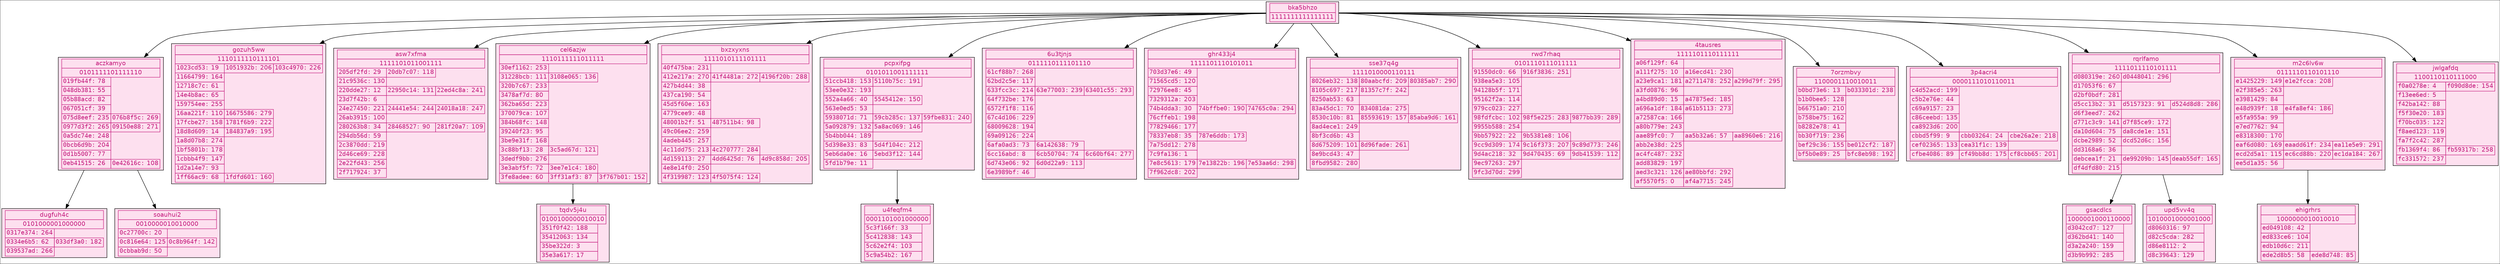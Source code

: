 digraph G {

  compound = true
  fontname = "Helvetica"

  edge [
    colorscheme = "piyg11"
    fontname = "Helvetica"
  ];

  node [
    shape = plaintext
    style = filled
    colorscheme = "piyg11"
    fontname = "Helvetica"

    color = 2
    fontcolor = 2
    fillcolor = 5
  ];

  graph [
    colorscheme = "piyg11"
    color = 10
    style = "rounded,filled"
    fontcolor = 7
  ];

"dugfuh4c" [
    label=<
        <table border="0" cellborder="1" cellspacing="0">
            <tr><td colspan="3">dugfuh4c</td></tr>
            <tr><td colspan="3">0101000001000000</td></tr>
<tr><td align="left"><font face="mono">0317e374:</font> 264</td></tr><tr><td align="left"><font face="mono">0334e6b5:</font> 62</td>, <td align="left"><font face="mono">033df3a0:</font> 182</td></tr><tr><td align="left"><font face="mono">039537ad:</font> 266</td></tr>        </table>
    >
]
"soauhui2" [
    label=<
        <table border="0" cellborder="1" cellspacing="0">
            <tr><td colspan="3">soauhui2</td></tr>
            <tr><td colspan="3">0010000010010000</td></tr>
<tr><td align="left"><font face="mono">0c27700c:</font> 20</td></tr><tr><td align="left"><font face="mono">0c816e64:</font> 125</td>, <td align="left"><font face="mono">0c8b964f:</font> 142</td></tr><tr><td align="left"><font face="mono">0cbbab9d:</font> 50</td></tr>        </table>
    >
]
"aczkamyo" [
    label=<
        <table border="0" cellborder="1" cellspacing="0">
            <tr><td colspan="3">aczkamyo</td></tr>
            <tr><td colspan="3">0101111101111110</td></tr>
<tr><td align="left"><font face="mono">019fb44f:</font> 78</td></tr><tr><td align="left"><font face="mono">048db381:</font> 55</td></tr><tr><td align="left"><font face="mono">05b88acd:</font> 82</td></tr><tr><td align="left"><font face="mono">067051cf:</font> 39</td></tr><tr><td align="left"><font face="mono">075d8eef:</font> 235</td>, <td align="left"><font face="mono">076b8f5c:</font> 269</td></tr><tr><td align="left"><font face="mono">0977d3f2:</font> 265</td>, <td align="left"><font face="mono">09150e88:</font> 271</td></tr><tr><td align="left"><font face="mono">0a5dc74e:</font> 248</td></tr><tr><td align="left"><font face="mono">0bcb6d9b:</font> 204</td></tr><tr><td align="left"><font face="mono">0d1b5007:</font> 77</td></tr><tr><td align="left"><font face="mono">0eb41515:</font> 26</td>, <td align="left"><font face="mono">0e42616c:</font> 108</td></tr>        </table>
    >
]
"gozuh5ww" [
    label=<
        <table border="0" cellborder="1" cellspacing="0">
            <tr><td colspan="3">gozuh5ww</td></tr>
            <tr><td colspan="3">1110111110111101</td></tr>
<tr><td align="left"><font face="mono">1023cd53:</font> 19</td>, <td align="left"><font face="mono">1051932b:</font> 206</td>, <td align="left"><font face="mono">103c4970:</font> 226</td></tr><tr><td align="left"><font face="mono">11664799:</font> 164</td></tr><tr><td align="left"><font face="mono">12718c7c:</font> 61</td></tr><tr><td align="left"><font face="mono">14e4b8ac:</font> 65</td></tr><tr><td align="left"><font face="mono">159754ee:</font> 255</td></tr><tr><td align="left"><font face="mono">16aa221f:</font> 110</td>, <td align="left"><font face="mono">16675586:</font> 279</td></tr><tr><td align="left"><font face="mono">17fcbe27:</font> 158</td>, <td align="left"><font face="mono">1781f6b9:</font> 222</td></tr><tr><td align="left"><font face="mono">18d8d609:</font> 14</td>, <td align="left"><font face="mono">184837a9:</font> 195</td></tr><tr><td align="left"><font face="mono">1a8d07b8:</font> 274</td></tr><tr><td align="left"><font face="mono">1bf5801b:</font> 178</td></tr><tr><td align="left"><font face="mono">1cbbb4f9:</font> 147</td></tr><tr><td align="left"><font face="mono">1d2a14e7:</font> 93</td></tr><tr><td align="left"><font face="mono">1ff66ac9:</font> 68</td>, <td align="left"><font face="mono">1fdfd601:</font> 160</td></tr>        </table>
    >
]
"asw7xfma" [
    label=<
        <table border="0" cellborder="1" cellspacing="0">
            <tr><td colspan="3">asw7xfma</td></tr>
            <tr><td colspan="3">1111101011001111</td></tr>
<tr><td align="left"><font face="mono">205df2fd:</font> 29</td>, <td align="left"><font face="mono">20db7c07:</font> 118</td></tr><tr><td align="left"><font face="mono">21c9536c:</font> 130</td></tr><tr><td align="left"><font face="mono">220dde27:</font> 12</td>, <td align="left"><font face="mono">22950c14:</font> 131</td>, <td align="left"><font face="mono">22ed4c8a:</font> 241</td></tr><tr><td align="left"><font face="mono">23d7f42b:</font> 6</td></tr><tr><td align="left"><font face="mono">24e27450:</font> 221</td>, <td align="left"><font face="mono">24441e54:</font> 244</td>, <td align="left"><font face="mono">24018a18:</font> 247</td></tr><tr><td align="left"><font face="mono">26ab3915:</font> 100</td></tr><tr><td align="left"><font face="mono">280263b8:</font> 34</td>, <td align="left"><font face="mono">28468527:</font> 90</td>, <td align="left"><font face="mono">281f20a7:</font> 109</td></tr><tr><td align="left"><font face="mono">294db56d:</font> 59</td></tr><tr><td align="left"><font face="mono">2c3870dd:</font> 219</td></tr><tr><td align="left"><font face="mono">2d46ce69:</font> 228</td></tr><tr><td align="left"><font face="mono">2e22fd43:</font> 256</td></tr><tr><td align="left"><font face="mono">2f717924:</font> 37</td></tr>        </table>
    >
]
"tqdv5j4u" [
    label=<
        <table border="0" cellborder="1" cellspacing="0">
            <tr><td colspan="3">tqdv5j4u</td></tr>
            <tr><td colspan="3">0100100000010010</td></tr>
<tr><td align="left"><font face="mono">351f0f42:</font> 188</td></tr><tr><td align="left"><font face="mono">35412063:</font> 134</td></tr><tr><td align="left"><font face="mono">35be322d:</font> 3</td></tr><tr><td align="left"><font face="mono">35e3a617:</font> 17</td></tr>        </table>
    >
]
"cel6azjw" [
    label=<
        <table border="0" cellborder="1" cellspacing="0">
            <tr><td colspan="3">cel6azjw</td></tr>
            <tr><td colspan="3">1110111111011111</td></tr>
<tr><td align="left"><font face="mono">30ef1162:</font> 253</td></tr><tr><td align="left"><font face="mono">31228bcb:</font> 111</td>, <td align="left"><font face="mono">3108e065:</font> 136</td></tr><tr><td align="left"><font face="mono">320b7c67:</font> 233</td></tr><tr><td align="left"><font face="mono">3478af7d:</font> 80</td></tr><tr><td align="left"><font face="mono">362ba65d:</font> 223</td></tr><tr><td align="left"><font face="mono">370079ca:</font> 107</td></tr><tr><td align="left"><font face="mono">384b68fc:</font> 148</td></tr><tr><td align="left"><font face="mono">39240f23:</font> 95</td></tr><tr><td align="left"><font face="mono">3be9e31f:</font> 168</td></tr><tr><td align="left"><font face="mono">3c88bf13:</font> 28</td>, <td align="left"><font face="mono">3c5ad67d:</font> 121</td></tr><tr><td align="left"><font face="mono">3dedf9bb:</font> 276</td></tr><tr><td align="left"><font face="mono">3e3abf5f:</font> 72</td>, <td align="left"><font face="mono">3ee7e1c4:</font> 180</td></tr><tr><td align="left"><font face="mono">3fe8adee:</font> 60</td>, <td align="left"><font face="mono">3ff31af3:</font> 87</td>, <td align="left"><font face="mono">3f767b01:</font> 152</td></tr>        </table>
    >
]
"bxzxyxns" [
    label=<
        <table border="0" cellborder="1" cellspacing="0">
            <tr><td colspan="3">bxzxyxns</td></tr>
            <tr><td colspan="3">1111010111101111</td></tr>
<tr><td align="left"><font face="mono">40f475ba:</font> 231</td></tr><tr><td align="left"><font face="mono">412e217a:</font> 270</td>, <td align="left"><font face="mono">41f4481a:</font> 272</td>, <td align="left"><font face="mono">4196f20b:</font> 288</td></tr><tr><td align="left"><font face="mono">427b4d44:</font> 38</td></tr><tr><td align="left"><font face="mono">437ca190:</font> 54</td></tr><tr><td align="left"><font face="mono">45d5f60e:</font> 163</td></tr><tr><td align="left"><font face="mono">4779cee9:</font> 48</td></tr><tr><td align="left"><font face="mono">48001b2f:</font> 51</td>, <td align="left"><font face="mono">487511b4:</font> 98</td></tr><tr><td align="left"><font face="mono">49c06ee2:</font> 259</td></tr><tr><td align="left"><font face="mono">4adeb445:</font> 257</td></tr><tr><td align="left"><font face="mono">4c11dd75:</font> 213</td>, <td align="left"><font face="mono">4c270777:</font> 284</td></tr><tr><td align="left"><font face="mono">4d159113:</font> 27</td>, <td align="left"><font face="mono">4dd6425d:</font> 76</td>, <td align="left"><font face="mono">4d9c858d:</font> 205</td></tr><tr><td align="left"><font face="mono">4e8e14f0:</font> 250</td></tr><tr><td align="left"><font face="mono">4f319987:</font> 123</td>, <td align="left"><font face="mono">4f5075f4:</font> 124</td></tr>        </table>
    >
]
"u4feqfm4" [
    label=<
        <table border="0" cellborder="1" cellspacing="0">
            <tr><td colspan="3">u4feqfm4</td></tr>
            <tr><td colspan="3">0001101001000000</td></tr>
<tr><td align="left"><font face="mono">5c3f166f:</font> 33</td></tr><tr><td align="left"><font face="mono">5c412838:</font> 143</td></tr><tr><td align="left"><font face="mono">5c62e2f4:</font> 103</td></tr><tr><td align="left"><font face="mono">5c9a54b2:</font> 167</td></tr>        </table>
    >
]
"pcpxifpg" [
    label=<
        <table border="0" cellborder="1" cellspacing="0">
            <tr><td colspan="3">pcpxifpg</td></tr>
            <tr><td colspan="3">0101011001111111</td></tr>
<tr><td align="left"><font face="mono">51ccb418:</font> 153</td>, <td align="left"><font face="mono">5110b75c:</font> 191</td></tr><tr><td align="left"><font face="mono">53ee0e32:</font> 193</td></tr><tr><td align="left"><font face="mono">552a4a66:</font> 40</td>, <td align="left"><font face="mono">5545412e:</font> 150</td></tr><tr><td align="left"><font face="mono">563e0ed5:</font> 53</td></tr><tr><td align="left"><font face="mono">5938071d:</font> 71</td>, <td align="left"><font face="mono">59cb285c:</font> 137</td>, <td align="left"><font face="mono">59fbe831:</font> 240</td></tr><tr><td align="left"><font face="mono">5a092879:</font> 132</td>, <td align="left"><font face="mono">5a8ac069:</font> 146</td></tr><tr><td align="left"><font face="mono">5b4bb044:</font> 189</td></tr><tr><td align="left"><font face="mono">5d398e33:</font> 83</td>, <td align="left"><font face="mono">5d4f104c:</font> 212</td></tr><tr><td align="left"><font face="mono">5eb6da0e:</font> 16</td>, <td align="left"><font face="mono">5ebd3f12:</font> 144</td></tr><tr><td align="left"><font face="mono">5fd1b79e:</font> 11</td></tr>        </table>
    >
]
"6u3tjnjs" [
    label=<
        <table border="0" cellborder="1" cellspacing="0">
            <tr><td colspan="3">6u3tjnjs</td></tr>
            <tr><td colspan="3">0111110111101110</td></tr>
<tr><td align="left"><font face="mono">61cf88b7:</font> 268</td></tr><tr><td align="left"><font face="mono">62bd2c5e:</font> 117</td></tr><tr><td align="left"><font face="mono">633fcc3c:</font> 214</td>, <td align="left"><font face="mono">63e77003:</font> 239</td>, <td align="left"><font face="mono">63401c55:</font> 293</td></tr><tr><td align="left"><font face="mono">64f732be:</font> 176</td></tr><tr><td align="left"><font face="mono">6572f1f8:</font> 116</td></tr><tr><td align="left"><font face="mono">67c4d106:</font> 229</td></tr><tr><td align="left"><font face="mono">68009628:</font> 194</td></tr><tr><td align="left"><font face="mono">69a09126:</font> 224</td></tr><tr><td align="left"><font face="mono">6afa0ad3:</font> 73</td>, <td align="left"><font face="mono">6a142638:</font> 79</td></tr><tr><td align="left"><font face="mono">6cc16abd:</font> 8</td>, <td align="left"><font face="mono">6cb50704:</font> 74</td>, <td align="left"><font face="mono">6c60bf64:</font> 277</td></tr><tr><td align="left"><font face="mono">6d743e06:</font> 92</td>, <td align="left"><font face="mono">6d0d22a9:</font> 113</td></tr><tr><td align="left"><font face="mono">6e3989bf:</font> 46</td></tr>        </table>
    >
]
"ghr433j4" [
    label=<
        <table border="0" cellborder="1" cellspacing="0">
            <tr><td colspan="3">ghr433j4</td></tr>
            <tr><td colspan="3">1111101110101011</td></tr>
<tr><td align="left"><font face="mono">703d37e6:</font> 49</td></tr><tr><td align="left"><font face="mono">71565cd5:</font> 120</td></tr><tr><td align="left"><font face="mono">72976ee8:</font> 45</td></tr><tr><td align="left"><font face="mono">7329312a:</font> 203</td></tr><tr><td align="left"><font face="mono">74b4dda3:</font> 30</td>, <td align="left"><font face="mono">74bffbe0:</font> 190</td>, <td align="left"><font face="mono">74765c0a:</font> 294</td></tr><tr><td align="left"><font face="mono">76cffeb1:</font> 198</td></tr><tr><td align="left"><font face="mono">77829466:</font> 177</td></tr><tr><td align="left"><font face="mono">78337eb8:</font> 35</td>, <td align="left"><font face="mono">787e6ddb:</font> 173</td></tr><tr><td align="left"><font face="mono">7a75dd12:</font> 278</td></tr><tr><td align="left"><font face="mono">7c9fa136:</font> 1</td></tr><tr><td align="left"><font face="mono">7e8c5613:</font> 179</td>, <td align="left"><font face="mono">7e13822b:</font> 196</td>, <td align="left"><font face="mono">7e53aa6d:</font> 298</td></tr><tr><td align="left"><font face="mono">7f962dc8:</font> 202</td></tr>        </table>
    >
]
"sse37q4g" [
    label=<
        <table border="0" cellborder="1" cellspacing="0">
            <tr><td colspan="3">sse37q4g</td></tr>
            <tr><td colspan="3">1111010000110111</td></tr>
<tr><td align="left"><font face="mono">8026eb32:</font> 138</td>, <td align="left"><font face="mono">80aabcfd:</font> 209</td>, <td align="left"><font face="mono">80385ab7:</font> 290</td></tr><tr><td align="left"><font face="mono">8105c697:</font> 217</td>, <td align="left"><font face="mono">81357c7f:</font> 242</td></tr><tr><td align="left"><font face="mono">8250ab53:</font> 63</td></tr><tr><td align="left"><font face="mono">83a45dc1:</font> 70</td>, <td align="left"><font face="mono">834081da:</font> 275</td></tr><tr><td align="left"><font face="mono">8530c10b:</font> 81</td>, <td align="left"><font face="mono">85593619:</font> 157</td>, <td align="left"><font face="mono">85aba9d6:</font> 161</td></tr><tr><td align="left"><font face="mono">8ad4ece1:</font> 249</td></tr><tr><td align="left"><font face="mono">8bf3cd6b:</font> 43</td></tr><tr><td align="left"><font face="mono">8d675209:</font> 101</td>, <td align="left"><font face="mono">8d96fade:</font> 261</td></tr><tr><td align="left"><font face="mono">8e9bcd43:</font> 47</td></tr><tr><td align="left"><font face="mono">8fbd9582:</font> 280</td></tr>        </table>
    >
]
"rwd7rhaq" [
    label=<
        <table border="0" cellborder="1" cellspacing="0">
            <tr><td colspan="3">rwd7rhaq</td></tr>
            <tr><td colspan="3">0101110111011111</td></tr>
<tr><td align="left"><font face="mono">91550dc0:</font> 66</td>, <td align="left"><font face="mono">916f3836:</font> 251</td></tr><tr><td align="left"><font face="mono">938ea5e3:</font> 105</td></tr><tr><td align="left"><font face="mono">94128b5f:</font> 171</td></tr><tr><td align="left"><font face="mono">95162f2a:</font> 114</td></tr><tr><td align="left"><font face="mono">979cc023:</font> 227</td></tr><tr><td align="left"><font face="mono">98fdfcbc:</font> 102</td>, <td align="left"><font face="mono">98f5e225:</font> 283</td>, <td align="left"><font face="mono">9877bb39:</font> 289</td></tr><tr><td align="left"><font face="mono">9955b588:</font> 254</td></tr><tr><td align="left"><font face="mono">9bb57922:</font> 22</td>, <td align="left"><font face="mono">9b5381e8:</font> 106</td></tr><tr><td align="left"><font face="mono">9cc9d309:</font> 174</td>, <td align="left"><font face="mono">9c16f373:</font> 207</td>, <td align="left"><font face="mono">9c89d773:</font> 246</td></tr><tr><td align="left"><font face="mono">9d4ac218:</font> 32</td>, <td align="left"><font face="mono">9d470435:</font> 69</td>, <td align="left"><font face="mono">9db41539:</font> 112</td></tr><tr><td align="left"><font face="mono">9ec97263:</font> 297</td></tr><tr><td align="left"><font face="mono">9fc3d70d:</font> 299</td></tr>        </table>
    >
]
"4tausres" [
    label=<
        <table border="0" cellborder="1" cellspacing="0">
            <tr><td colspan="3">4tausres</td></tr>
            <tr><td colspan="3">1111101110111111</td></tr>
<tr><td align="left"><font face="mono">a06f129f:</font> 64</td></tr><tr><td align="left"><font face="mono">a111f275:</font> 10</td>, <td align="left"><font face="mono">a16ecd41:</font> 230</td></tr><tr><td align="left"><font face="mono">a23e9ca1:</font> 181</td>, <td align="left"><font face="mono">a2711478:</font> 252</td>, <td align="left"><font face="mono">a299d79f:</font> 295</td></tr><tr><td align="left"><font face="mono">a3fd0876:</font> 96</td></tr><tr><td align="left"><font face="mono">a4bd89d0:</font> 15</td>, <td align="left"><font face="mono">a47875ed:</font> 185</td></tr><tr><td align="left"><font face="mono">a696a1df:</font> 184</td>, <td align="left"><font face="mono">a61b5113:</font> 273</td></tr><tr><td align="left"><font face="mono">a72587ca:</font> 166</td></tr><tr><td align="left"><font face="mono">a80b779e:</font> 243</td></tr><tr><td align="left"><font face="mono">aae89fc0:</font> 7</td>, <td align="left"><font face="mono">aa5b32a6:</font> 57</td>, <td align="left"><font face="mono">aa8960e6:</font> 216</td></tr><tr><td align="left"><font face="mono">abb2e38d:</font> 225</td></tr><tr><td align="left"><font face="mono">ac4fc487:</font> 232</td></tr><tr><td align="left"><font face="mono">add83829:</font> 197</td></tr><tr><td align="left"><font face="mono">aed3c321:</font> 126</td>, <td align="left"><font face="mono">ae80bbfd:</font> 292</td></tr><tr><td align="left"><font face="mono">af5570f5:</font> 0</td>, <td align="left"><font face="mono">af4a7715:</font> 245</td></tr>        </table>
    >
]
"7orzmbvy" [
    label=<
        <table border="0" cellborder="1" cellspacing="0">
            <tr><td colspan="3">7orzmbvy</td></tr>
            <tr><td colspan="3">1100001110010011</td></tr>
<tr><td align="left"><font face="mono">b0bd73e6:</font> 13</td>, <td align="left"><font face="mono">b033301d:</font> 238</td></tr><tr><td align="left"><font face="mono">b1b0bee5:</font> 128</td></tr><tr><td align="left"><font face="mono">b66751a0:</font> 210</td></tr><tr><td align="left"><font face="mono">b758be75:</font> 162</td></tr><tr><td align="left"><font face="mono">b8282e78:</font> 41</td></tr><tr><td align="left"><font face="mono">bb30f719:</font> 236</td></tr><tr><td align="left"><font face="mono">bef29c36:</font> 155</td>, <td align="left"><font face="mono">be012cf2:</font> 187</td></tr><tr><td align="left"><font face="mono">bf5b0e89:</font> 25</td>, <td align="left"><font face="mono">bfc8eb98:</font> 192</td></tr>        </table>
    >
]
"3p4acri4" [
    label=<
        <table border="0" cellborder="1" cellspacing="0">
            <tr><td colspan="3">3p4acri4</td></tr>
            <tr><td colspan="3">0000111010110011</td></tr>
<tr><td align="left"><font face="mono">c4d52acd:</font> 199</td></tr><tr><td align="left"><font face="mono">c5b2e76e:</font> 44</td></tr><tr><td align="left"><font face="mono">c69a9157:</font> 23</td></tr><tr><td align="left"><font face="mono">c86ceebd:</font> 135</td></tr><tr><td align="left"><font face="mono">ca8923d6:</font> 200</td></tr><tr><td align="left"><font face="mono">cbbd5f99:</font> 9</td>, <td align="left"><font face="mono">cbb03264:</font> 24</td>, <td align="left"><font face="mono">cbe26a2e:</font> 218</td></tr><tr><td align="left"><font face="mono">cef02365:</font> 133</td>, <td align="left"><font face="mono">cea31f1c:</font> 139</td></tr><tr><td align="left"><font face="mono">cfbe4086:</font> 89</td>, <td align="left"><font face="mono">cf49bb8d:</font> 175</td>, <td align="left"><font face="mono">cf8cbb65:</font> 201</td></tr>        </table>
    >
]
"gsacdlcs" [
    label=<
        <table border="0" cellborder="1" cellspacing="0">
            <tr><td colspan="3">gsacdlcs</td></tr>
            <tr><td colspan="3">1000001000110000</td></tr>
<tr><td align="left"><font face="mono">d3042cd7:</font> 127</td></tr><tr><td align="left"><font face="mono">d362bd41:</font> 140</td></tr><tr><td align="left"><font face="mono">d3a2a240:</font> 159</td></tr><tr><td align="left"><font face="mono">d3b9b992:</font> 285</td></tr>        </table>
    >
]
"upd5vv4q" [
    label=<
        <table border="0" cellborder="1" cellspacing="0">
            <tr><td colspan="3">upd5vv4q</td></tr>
            <tr><td colspan="3">1010001000001000</td></tr>
<tr><td align="left"><font face="mono">d8060316:</font> 97</td></tr><tr><td align="left"><font face="mono">d82c5cda:</font> 282</td></tr><tr><td align="left"><font face="mono">d86e8112:</font> 2</td></tr><tr><td align="left"><font face="mono">d8c39643:</font> 129</td></tr>        </table>
    >
]
"rqrlfamo" [
    label=<
        <table border="0" cellborder="1" cellspacing="0">
            <tr><td colspan="3">rqrlfamo</td></tr>
            <tr><td colspan="3">1111011110101111</td></tr>
<tr><td align="left"><font face="mono">d080319e:</font> 260</td>, <td align="left"><font face="mono">d0448041:</font> 296</td></tr><tr><td align="left"><font face="mono">d17053f6:</font> 67</td></tr><tr><td align="left"><font face="mono">d2bf0bdf:</font> 281</td></tr><tr><td align="left"><font face="mono">d5cc13b2:</font> 31</td>, <td align="left"><font face="mono">d5157323:</font> 91</td>, <td align="left"><font face="mono">d524d8d8:</font> 286</td></tr><tr><td align="left"><font face="mono">d6f3eed7:</font> 262</td></tr><tr><td align="left"><font face="mono">d771c3c9:</font> 141</td>, <td align="left"><font face="mono">d7f85ce9:</font> 172</td></tr><tr><td align="left"><font face="mono">da10d604:</font> 75</td>, <td align="left"><font face="mono">da8cde1e:</font> 151</td></tr><tr><td align="left"><font face="mono">dcbe2989:</font> 52</td>, <td align="left"><font face="mono">dcd52d6c:</font> 156</td></tr><tr><td align="left"><font face="mono">dd3168a6:</font> 36</td></tr><tr><td align="left"><font face="mono">debcea1f:</font> 21</td>, <td align="left"><font face="mono">de99209b:</font> 145</td>, <td align="left"><font face="mono">deab55df:</font> 165</td></tr><tr><td align="left"><font face="mono">df4dfd80:</font> 215</td></tr>        </table>
    >
]
"ehigrhrs" [
    label=<
        <table border="0" cellborder="1" cellspacing="0">
            <tr><td colspan="3">ehigrhrs</td></tr>
            <tr><td colspan="3">1000000010010010</td></tr>
<tr><td align="left"><font face="mono">ed049108:</font> 42</td></tr><tr><td align="left"><font face="mono">ed833ce6:</font> 104</td></tr><tr><td align="left"><font face="mono">edb10d6c:</font> 211</td></tr><tr><td align="left"><font face="mono">ede2d8b5:</font> 58</td>, <td align="left"><font face="mono">ede8d748:</font> 85</td></tr>        </table>
    >
]
"m2c6lv6w" [
    label=<
        <table border="0" cellborder="1" cellspacing="0">
            <tr><td colspan="3">m2c6lv6w</td></tr>
            <tr><td colspan="3">0111110110101110</td></tr>
<tr><td align="left"><font face="mono">e1425229:</font> 149</td>, <td align="left"><font face="mono">e1e2fcca:</font> 208</td></tr><tr><td align="left"><font face="mono">e2f385e5:</font> 263</td></tr><tr><td align="left"><font face="mono">e3981429:</font> 84</td></tr><tr><td align="left"><font face="mono">e48d939f:</font> 18</td>, <td align="left"><font face="mono">e4fa8ef4:</font> 186</td></tr><tr><td align="left"><font face="mono">e5fa955a:</font> 99</td></tr><tr><td align="left"><font face="mono">e7ed7762:</font> 94</td></tr><tr><td align="left"><font face="mono">e8318300:</font> 170</td></tr><tr><td align="left"><font face="mono">eaf6d080:</font> 169</td>, <td align="left"><font face="mono">eaadd61f:</font> 234</td>, <td align="left"><font face="mono">ea11e5e9:</font> 291</td></tr><tr><td align="left"><font face="mono">ecd2d5a1:</font> 115</td>, <td align="left"><font face="mono">ec6cd88b:</font> 220</td>, <td align="left"><font face="mono">ec1da184:</font> 267</td></tr><tr><td align="left"><font face="mono">ee5d1a35:</font> 56</td></tr>        </table>
    >
]
"jwlgafdq" [
    label=<
        <table border="0" cellborder="1" cellspacing="0">
            <tr><td colspan="3">jwlgafdq</td></tr>
            <tr><td colspan="3">1100110110111000</td></tr>
<tr><td align="left"><font face="mono">f0a0278e:</font> 4</td>, <td align="left"><font face="mono">f090d8de:</font> 154</td></tr><tr><td align="left"><font face="mono">f13ee6ed:</font> 5</td></tr><tr><td align="left"><font face="mono">f42ba142:</font> 88</td></tr><tr><td align="left"><font face="mono">f5f30e20:</font> 183</td></tr><tr><td align="left"><font face="mono">f70bc035:</font> 122</td></tr><tr><td align="left"><font face="mono">f8aed123:</font> 119</td></tr><tr><td align="left"><font face="mono">fa7f2c42:</font> 287</td></tr><tr><td align="left"><font face="mono">fb1369f4:</font> 86</td>, <td align="left"><font face="mono">fb59317b:</font> 258</td></tr><tr><td align="left"><font face="mono">fc331572:</font> 237</td></tr>        </table>
    >
]
"bka5bhzo" [
    label=<
        <table border="0" cellborder="1" cellspacing="0">
            <tr><td colspan="3">bka5bhzo</td></tr>
            <tr><td colspan="3">1111111111111111</td></tr>
        </table>
    >
]
  "aczkamyo" -> "dugfuh4c"
  "aczkamyo" -> "soauhui2"
  "bka5bhzo" -> "aczkamyo"
  "bka5bhzo" -> "gozuh5ww"
  "bka5bhzo" -> "asw7xfma"
  "cel6azjw" -> "tqdv5j4u"
  "bka5bhzo" -> "cel6azjw"
  "bka5bhzo" -> "bxzxyxns"
  "pcpxifpg" -> "u4feqfm4"
  "bka5bhzo" -> "pcpxifpg"
  "bka5bhzo" -> "6u3tjnjs"
  "bka5bhzo" -> "ghr433j4"
  "bka5bhzo" -> "sse37q4g"
  "bka5bhzo" -> "rwd7rhaq"
  "bka5bhzo" -> "4tausres"
  "bka5bhzo" -> "7orzmbvy"
  "bka5bhzo" -> "3p4acri4"
  "rqrlfamo" -> "gsacdlcs"
  "rqrlfamo" -> "upd5vv4q"
  "bka5bhzo" -> "rqrlfamo"
  "m2c6lv6w" -> "ehigrhrs"
  "bka5bhzo" -> "m2c6lv6w"
  "bka5bhzo" -> "jwlgafdq"
}
